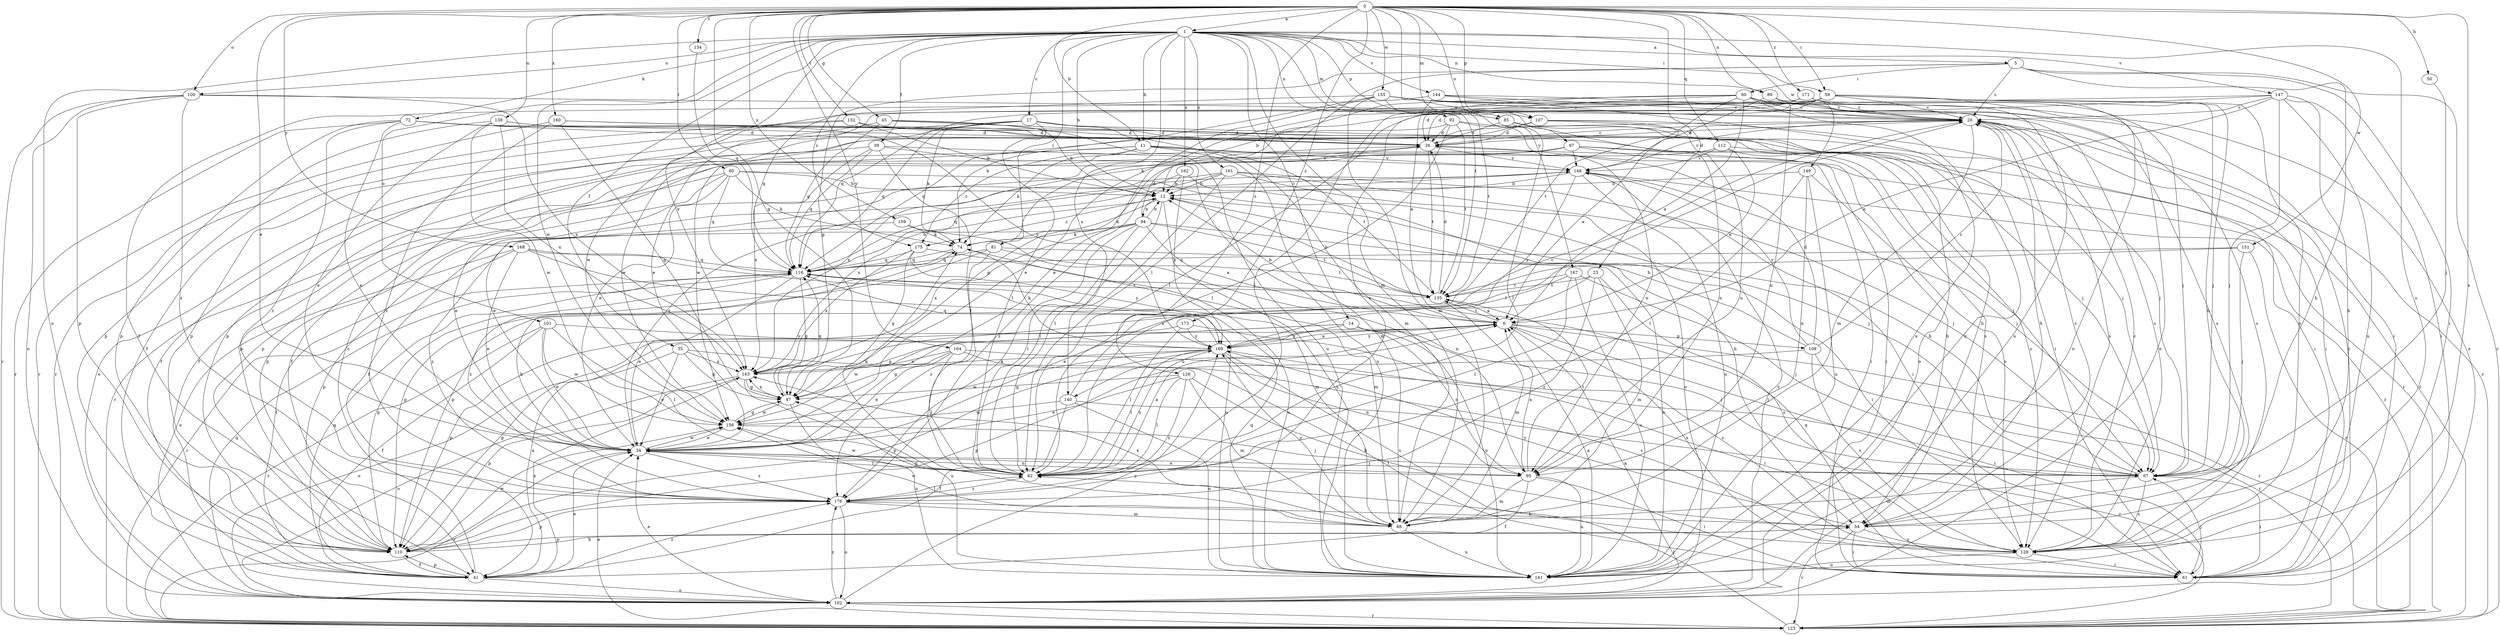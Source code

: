 strict digraph  {
0;
1;
5;
6;
11;
12;
14;
17;
20;
23;
26;
34;
35;
39;
41;
45;
47;
50;
54;
58;
60;
61;
67;
72;
74;
80;
81;
82;
85;
88;
89;
92;
94;
95;
97;
100;
101;
102;
107;
108;
110;
112;
116;
123;
126;
129;
132;
134;
135;
138;
140;
141;
144;
147;
148;
149;
151;
155;
156;
159;
160;
161;
162;
163;
164;
167;
168;
169;
171;
173;
175;
176;
0 -> 1  [label=a];
0 -> 11  [label=b];
0 -> 23  [label=d];
0 -> 34  [label=e];
0 -> 45  [label=g];
0 -> 47  [label=g];
0 -> 50  [label=h];
0 -> 58  [label=i];
0 -> 80  [label=l];
0 -> 85  [label=m];
0 -> 89  [label=n];
0 -> 97  [label=o];
0 -> 100  [label=o];
0 -> 107  [label=p];
0 -> 112  [label=q];
0 -> 126  [label=s];
0 -> 129  [label=s];
0 -> 132  [label=t];
0 -> 134  [label=t];
0 -> 138  [label=u];
0 -> 149  [label=w];
0 -> 151  [label=w];
0 -> 155  [label=w];
0 -> 159  [label=x];
0 -> 160  [label=x];
0 -> 164  [label=y];
0 -> 167  [label=y];
0 -> 168  [label=y];
0 -> 171  [label=z];
0 -> 173  [label=z];
1 -> 5  [label=a];
1 -> 11  [label=b];
1 -> 12  [label=b];
1 -> 14  [label=c];
1 -> 17  [label=c];
1 -> 35  [label=f];
1 -> 39  [label=f];
1 -> 58  [label=i];
1 -> 72  [label=k];
1 -> 81  [label=l];
1 -> 85  [label=m];
1 -> 88  [label=m];
1 -> 89  [label=n];
1 -> 92  [label=n];
1 -> 100  [label=o];
1 -> 101  [label=o];
1 -> 102  [label=o];
1 -> 107  [label=p];
1 -> 129  [label=s];
1 -> 135  [label=t];
1 -> 140  [label=u];
1 -> 144  [label=v];
1 -> 147  [label=v];
1 -> 156  [label=w];
1 -> 161  [label=x];
1 -> 162  [label=x];
1 -> 163  [label=x];
1 -> 175  [label=z];
5 -> 20  [label=c];
5 -> 47  [label=g];
5 -> 54  [label=h];
5 -> 60  [label=i];
5 -> 61  [label=i];
5 -> 82  [label=l];
5 -> 123  [label=r];
6 -> 12  [label=b];
6 -> 67  [label=j];
6 -> 108  [label=p];
6 -> 110  [label=p];
6 -> 123  [label=r];
6 -> 129  [label=s];
6 -> 135  [label=t];
6 -> 140  [label=u];
6 -> 169  [label=y];
11 -> 41  [label=f];
11 -> 61  [label=i];
11 -> 74  [label=k];
11 -> 88  [label=m];
11 -> 110  [label=p];
11 -> 135  [label=t];
11 -> 148  [label=v];
11 -> 175  [label=z];
12 -> 74  [label=k];
12 -> 82  [label=l];
12 -> 94  [label=n];
12 -> 141  [label=u];
12 -> 175  [label=z];
14 -> 47  [label=g];
14 -> 67  [label=j];
14 -> 95  [label=n];
14 -> 141  [label=u];
14 -> 156  [label=w];
14 -> 169  [label=y];
17 -> 26  [label=d];
17 -> 61  [label=i];
17 -> 74  [label=k];
17 -> 82  [label=l];
17 -> 88  [label=m];
17 -> 110  [label=p];
17 -> 116  [label=q];
17 -> 156  [label=w];
20 -> 26  [label=d];
20 -> 54  [label=h];
20 -> 61  [label=i];
20 -> 82  [label=l];
20 -> 88  [label=m];
20 -> 129  [label=s];
20 -> 148  [label=v];
23 -> 34  [label=e];
23 -> 88  [label=m];
23 -> 129  [label=s];
23 -> 135  [label=t];
23 -> 176  [label=z];
26 -> 20  [label=c];
26 -> 34  [label=e];
26 -> 41  [label=f];
26 -> 123  [label=r];
26 -> 135  [label=t];
26 -> 148  [label=v];
34 -> 67  [label=j];
34 -> 82  [label=l];
34 -> 95  [label=n];
34 -> 123  [label=r];
34 -> 148  [label=v];
34 -> 156  [label=w];
34 -> 176  [label=z];
35 -> 34  [label=e];
35 -> 47  [label=g];
35 -> 61  [label=i];
35 -> 102  [label=o];
35 -> 163  [label=x];
39 -> 82  [label=l];
39 -> 102  [label=o];
39 -> 116  [label=q];
39 -> 141  [label=u];
39 -> 148  [label=v];
39 -> 163  [label=x];
41 -> 6  [label=a];
41 -> 20  [label=c];
41 -> 34  [label=e];
41 -> 102  [label=o];
41 -> 110  [label=p];
41 -> 116  [label=q];
41 -> 163  [label=x];
41 -> 176  [label=z];
45 -> 12  [label=b];
45 -> 26  [label=d];
45 -> 110  [label=p];
45 -> 116  [label=q];
45 -> 141  [label=u];
47 -> 116  [label=q];
47 -> 141  [label=u];
47 -> 156  [label=w];
47 -> 163  [label=x];
50 -> 67  [label=j];
54 -> 20  [label=c];
54 -> 61  [label=i];
54 -> 110  [label=p];
54 -> 123  [label=r];
54 -> 129  [label=s];
54 -> 169  [label=y];
58 -> 20  [label=c];
58 -> 26  [label=d];
58 -> 54  [label=h];
58 -> 67  [label=j];
58 -> 82  [label=l];
58 -> 102  [label=o];
58 -> 116  [label=q];
58 -> 129  [label=s];
58 -> 156  [label=w];
60 -> 6  [label=a];
60 -> 12  [label=b];
60 -> 20  [label=c];
60 -> 26  [label=d];
60 -> 67  [label=j];
60 -> 129  [label=s];
60 -> 135  [label=t];
60 -> 141  [label=u];
60 -> 176  [label=z];
61 -> 20  [label=c];
61 -> 67  [label=j];
61 -> 116  [label=q];
67 -> 12  [label=b];
67 -> 61  [label=i];
67 -> 88  [label=m];
67 -> 129  [label=s];
72 -> 26  [label=d];
72 -> 34  [label=e];
72 -> 67  [label=j];
72 -> 110  [label=p];
72 -> 123  [label=r];
72 -> 129  [label=s];
72 -> 176  [label=z];
74 -> 116  [label=q];
74 -> 141  [label=u];
74 -> 176  [label=z];
80 -> 12  [label=b];
80 -> 34  [label=e];
80 -> 67  [label=j];
80 -> 74  [label=k];
80 -> 110  [label=p];
80 -> 116  [label=q];
80 -> 123  [label=r];
81 -> 110  [label=p];
81 -> 116  [label=q];
81 -> 135  [label=t];
81 -> 141  [label=u];
81 -> 176  [label=z];
82 -> 6  [label=a];
82 -> 74  [label=k];
82 -> 156  [label=w];
82 -> 169  [label=y];
82 -> 176  [label=z];
85 -> 26  [label=d];
85 -> 67  [label=j];
85 -> 82  [label=l];
85 -> 95  [label=n];
88 -> 47  [label=g];
88 -> 141  [label=u];
88 -> 156  [label=w];
88 -> 163  [label=x];
88 -> 169  [label=y];
89 -> 20  [label=c];
89 -> 95  [label=n];
89 -> 148  [label=v];
92 -> 26  [label=d];
92 -> 82  [label=l];
92 -> 95  [label=n];
92 -> 102  [label=o];
92 -> 116  [label=q];
92 -> 135  [label=t];
94 -> 6  [label=a];
94 -> 12  [label=b];
94 -> 26  [label=d];
94 -> 61  [label=i];
94 -> 74  [label=k];
94 -> 82  [label=l];
94 -> 110  [label=p];
94 -> 135  [label=t];
94 -> 163  [label=x];
94 -> 176  [label=z];
95 -> 6  [label=a];
95 -> 34  [label=e];
95 -> 41  [label=f];
95 -> 61  [label=i];
95 -> 88  [label=m];
95 -> 135  [label=t];
95 -> 141  [label=u];
97 -> 41  [label=f];
97 -> 54  [label=h];
97 -> 61  [label=i];
97 -> 67  [label=j];
97 -> 110  [label=p];
97 -> 148  [label=v];
97 -> 163  [label=x];
100 -> 20  [label=c];
100 -> 102  [label=o];
100 -> 110  [label=p];
100 -> 123  [label=r];
100 -> 163  [label=x];
100 -> 176  [label=z];
101 -> 34  [label=e];
101 -> 41  [label=f];
101 -> 82  [label=l];
101 -> 123  [label=r];
101 -> 156  [label=w];
101 -> 169  [label=y];
102 -> 6  [label=a];
102 -> 34  [label=e];
102 -> 116  [label=q];
102 -> 123  [label=r];
102 -> 148  [label=v];
102 -> 169  [label=y];
102 -> 176  [label=z];
107 -> 6  [label=a];
107 -> 26  [label=d];
107 -> 61  [label=i];
107 -> 95  [label=n];
107 -> 156  [label=w];
108 -> 12  [label=b];
108 -> 20  [label=c];
108 -> 26  [label=d];
108 -> 110  [label=p];
108 -> 123  [label=r];
108 -> 129  [label=s];
108 -> 148  [label=v];
110 -> 41  [label=f];
110 -> 54  [label=h];
110 -> 156  [label=w];
112 -> 6  [label=a];
112 -> 47  [label=g];
112 -> 123  [label=r];
112 -> 129  [label=s];
112 -> 148  [label=v];
116 -> 12  [label=b];
116 -> 34  [label=e];
116 -> 47  [label=g];
116 -> 110  [label=p];
116 -> 123  [label=r];
116 -> 135  [label=t];
123 -> 20  [label=c];
123 -> 34  [label=e];
123 -> 82  [label=l];
126 -> 34  [label=e];
126 -> 47  [label=g];
126 -> 54  [label=h];
126 -> 82  [label=l];
126 -> 88  [label=m];
126 -> 176  [label=z];
129 -> 20  [label=c];
129 -> 61  [label=i];
129 -> 141  [label=u];
132 -> 12  [label=b];
132 -> 26  [label=d];
132 -> 41  [label=f];
132 -> 54  [label=h];
132 -> 123  [label=r];
134 -> 116  [label=q];
135 -> 6  [label=a];
135 -> 12  [label=b];
135 -> 26  [label=d];
135 -> 88  [label=m];
138 -> 26  [label=d];
138 -> 34  [label=e];
138 -> 110  [label=p];
138 -> 156  [label=w];
138 -> 163  [label=x];
138 -> 169  [label=y];
140 -> 20  [label=c];
140 -> 41  [label=f];
140 -> 123  [label=r];
140 -> 141  [label=u];
140 -> 156  [label=w];
141 -> 6  [label=a];
141 -> 116  [label=q];
144 -> 6  [label=a];
144 -> 20  [label=c];
144 -> 41  [label=f];
144 -> 129  [label=s];
144 -> 141  [label=u];
147 -> 6  [label=a];
147 -> 20  [label=c];
147 -> 34  [label=e];
147 -> 54  [label=h];
147 -> 61  [label=i];
147 -> 67  [label=j];
147 -> 74  [label=k];
147 -> 141  [label=u];
148 -> 12  [label=b];
148 -> 41  [label=f];
148 -> 67  [label=j];
148 -> 116  [label=q];
148 -> 123  [label=r];
148 -> 141  [label=u];
148 -> 169  [label=y];
149 -> 12  [label=b];
149 -> 82  [label=l];
149 -> 95  [label=n];
149 -> 129  [label=s];
149 -> 141  [label=u];
151 -> 67  [label=j];
151 -> 110  [label=p];
151 -> 116  [label=q];
151 -> 123  [label=r];
155 -> 20  [label=c];
155 -> 34  [label=e];
155 -> 61  [label=i];
155 -> 74  [label=k];
155 -> 88  [label=m];
155 -> 102  [label=o];
155 -> 116  [label=q];
155 -> 129  [label=s];
155 -> 135  [label=t];
156 -> 34  [label=e];
156 -> 47  [label=g];
156 -> 67  [label=j];
159 -> 74  [label=k];
159 -> 95  [label=n];
159 -> 176  [label=z];
160 -> 26  [label=d];
160 -> 47  [label=g];
160 -> 67  [label=j];
160 -> 123  [label=r];
160 -> 176  [label=z];
161 -> 12  [label=b];
161 -> 34  [label=e];
161 -> 61  [label=i];
161 -> 67  [label=j];
161 -> 82  [label=l];
161 -> 102  [label=o];
161 -> 176  [label=z];
162 -> 12  [label=b];
162 -> 54  [label=h];
162 -> 163  [label=x];
162 -> 169  [label=y];
163 -> 47  [label=g];
163 -> 102  [label=o];
163 -> 110  [label=p];
163 -> 141  [label=u];
164 -> 34  [label=e];
164 -> 47  [label=g];
164 -> 61  [label=i];
164 -> 82  [label=l];
164 -> 129  [label=s];
164 -> 163  [label=x];
167 -> 67  [label=j];
167 -> 82  [label=l];
167 -> 135  [label=t];
167 -> 141  [label=u];
167 -> 163  [label=x];
168 -> 34  [label=e];
168 -> 41  [label=f];
168 -> 88  [label=m];
168 -> 102  [label=o];
168 -> 116  [label=q];
168 -> 141  [label=u];
169 -> 6  [label=a];
169 -> 61  [label=i];
169 -> 74  [label=k];
169 -> 82  [label=l];
169 -> 95  [label=n];
169 -> 110  [label=p];
169 -> 116  [label=q];
169 -> 129  [label=s];
169 -> 156  [label=w];
169 -> 163  [label=x];
171 -> 20  [label=c];
171 -> 34  [label=e];
171 -> 82  [label=l];
171 -> 102  [label=o];
171 -> 141  [label=u];
173 -> 82  [label=l];
173 -> 110  [label=p];
173 -> 129  [label=s];
173 -> 169  [label=y];
175 -> 47  [label=g];
175 -> 88  [label=m];
175 -> 116  [label=q];
175 -> 163  [label=x];
175 -> 169  [label=y];
176 -> 54  [label=h];
176 -> 74  [label=k];
176 -> 82  [label=l];
176 -> 88  [label=m];
176 -> 102  [label=o];
176 -> 110  [label=p];
}
